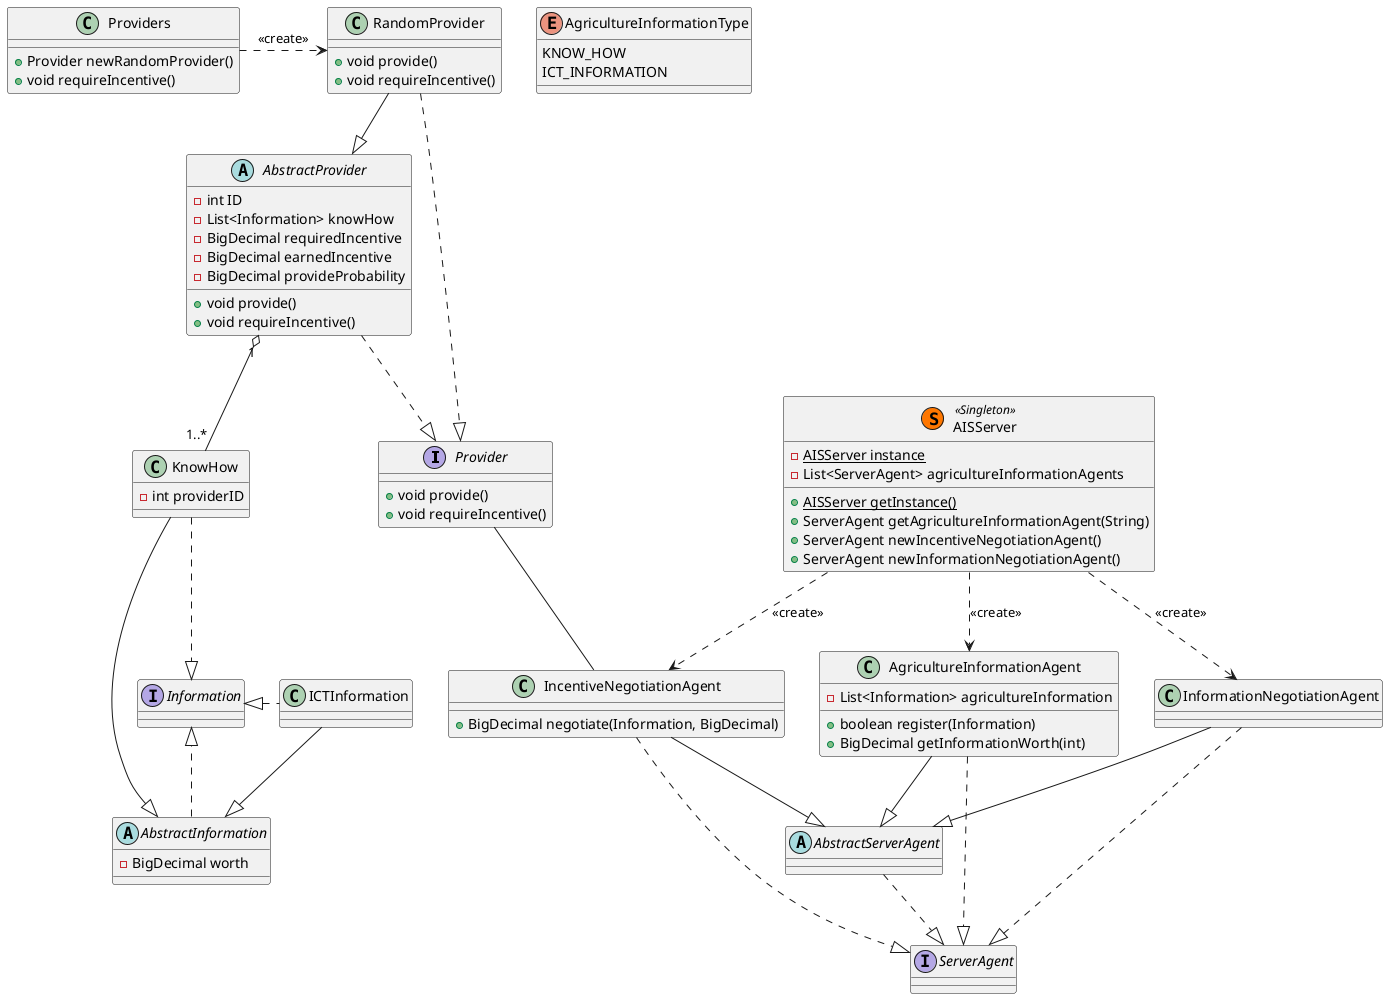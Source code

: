 @startuml

' ########## Provider ##########
interface Provider {
    + void provide()
    + void requireIncentive()
}
abstract class AbstractProvider {
    - int ID
    - List<Information> knowHow
    - BigDecimal requiredIncentive
    - BigDecimal earnedIncentive
    - BigDecimal provideProbability
    + void provide()
    + void requireIncentive()
}
class RandomProvider {
    + void provide()
    + void requireIncentive()
}
class Providers {
    + Provider newRandomProvider()
    + void requireIncentive()
}

AbstractProvider ..|> Provider
RandomProvider --|> AbstractProvider
RandomProvider .r.|> Provider
Providers .r.> RandomProvider : <<create>>

AbstractProvider "1" o-- "1..*" KnowHow

' ########## Information ##########
interface Information
abstract class AbstractInformation {
    - BigDecimal worth
}
class KnowHow {
    - int providerID
}
class ICTInformation
enum AgricultureInformationType {
    KNOW_HOW
    ICT_INFORMATION
}

AbstractInformation ..|> Information
KnowHow --|> AbstractInformation
ICTInformation --|> AbstractInformation
KnowHow ..|> Information
ICTInformation .l.|> Information

' ########## Server ##########
class AISServer << (S,#FF7700) Singleton >>{
    -{static} AISServer instance
    - List<ServerAgent> agricultureInformationAgents
    +{static} AISServer getInstance()
    + ServerAgent getAgricultureInformationAgent(String)
    + ServerAgent newIncentiveNegotiationAgent()
    + ServerAgent newInformationNegotiationAgent()
}
interface ServerAgent
abstract class AbstractServerAgent
class IncentiveNegotiationAgent {
    + BigDecimal negotiate(Information, BigDecimal)
}
class AgricultureInformationAgent {
    - List<Information> agricultureInformation
    + boolean register(Information)
    + BigDecimal getInformationWorth(int)
}
class InformationNegotiationAgent

AbstractServerAgent ..|> ServerAgent
IncentiveNegotiationAgent --|> AbstractServerAgent
AgricultureInformationAgent --|> AbstractServerAgent
InformationNegotiationAgent --|> AbstractServerAgent
IncentiveNegotiationAgent ..|> ServerAgent
AgricultureInformationAgent ..|> ServerAgent
InformationNegotiationAgent ..|> ServerAgent
AISServer ..> IncentiveNegotiationAgent : <<create>>
AISServer ..> AgricultureInformationAgent : <<create>>
AISServer ..> InformationNegotiationAgent : <<create>>

Provider -- IncentiveNegotiationAgent

@enduml